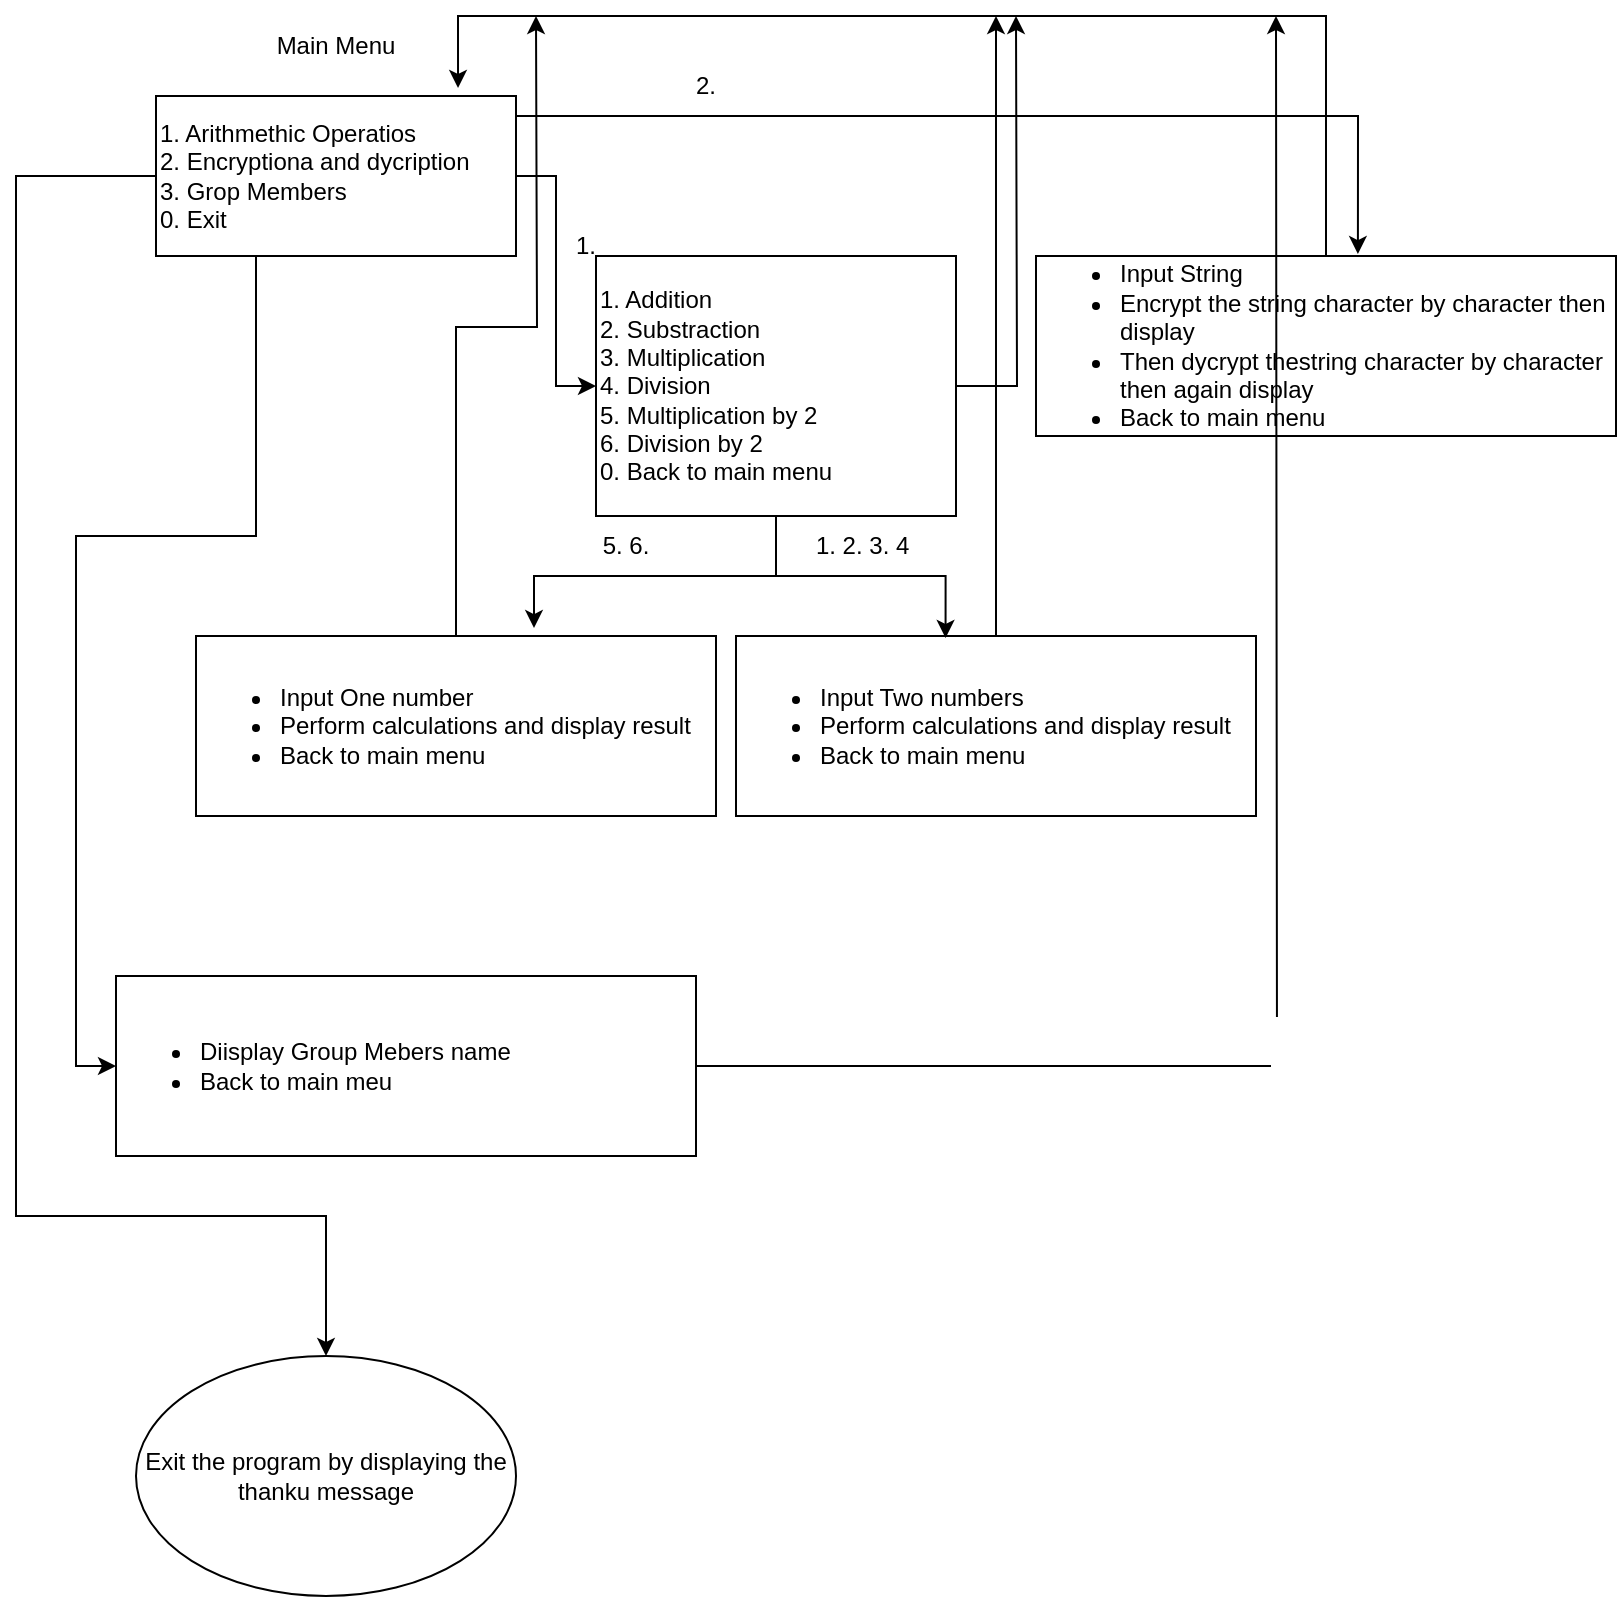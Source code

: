 <mxfile version="24.4.0" type="device">
  <diagram name="Page-1" id="M-7XmRVQUcAZlcDIPF9i">
    <mxGraphModel dx="1098" dy="988" grid="1" gridSize="10" guides="1" tooltips="1" connect="1" arrows="1" fold="1" page="1" pageScale="1" pageWidth="850" pageHeight="1100" math="0" shadow="0">
      <root>
        <mxCell id="0" />
        <mxCell id="1" parent="0" />
        <mxCell id="Z_C3GJ4FYXmf0nMAyV03-17" style="edgeStyle=orthogonalEdgeStyle;rounded=0;orthogonalLoop=1;jettySize=auto;html=1;" edge="1" parent="1" source="Z_C3GJ4FYXmf0nMAyV03-2" target="Z_C3GJ4FYXmf0nMAyV03-4">
          <mxGeometry relative="1" as="geometry" />
        </mxCell>
        <mxCell id="Z_C3GJ4FYXmf0nMAyV03-38" style="edgeStyle=orthogonalEdgeStyle;rounded=0;orthogonalLoop=1;jettySize=auto;html=1;entryX=0;entryY=0.5;entryDx=0;entryDy=0;" edge="1" parent="1" source="Z_C3GJ4FYXmf0nMAyV03-2" target="Z_C3GJ4FYXmf0nMAyV03-37">
          <mxGeometry relative="1" as="geometry">
            <Array as="points">
              <mxPoint x="140" y="280" />
              <mxPoint x="50" y="280" />
              <mxPoint x="50" y="545" />
            </Array>
          </mxGeometry>
        </mxCell>
        <mxCell id="Z_C3GJ4FYXmf0nMAyV03-41" style="edgeStyle=orthogonalEdgeStyle;rounded=0;orthogonalLoop=1;jettySize=auto;html=1;entryX=0.5;entryY=0;entryDx=0;entryDy=0;" edge="1" parent="1" source="Z_C3GJ4FYXmf0nMAyV03-2" target="Z_C3GJ4FYXmf0nMAyV03-40">
          <mxGeometry relative="1" as="geometry">
            <Array as="points">
              <mxPoint x="20" y="100" />
              <mxPoint x="20" y="620" />
              <mxPoint x="175" y="620" />
            </Array>
          </mxGeometry>
        </mxCell>
        <mxCell id="Z_C3GJ4FYXmf0nMAyV03-2" value="1. Arithmethic Operatios&lt;div&gt;2. Encryptiona and dycription&lt;/div&gt;&lt;div&gt;3. Grop Members&lt;/div&gt;&lt;div&gt;0. Exit&lt;/div&gt;" style="rounded=0;whiteSpace=wrap;html=1;align=left;" vertex="1" parent="1">
          <mxGeometry x="90" y="60" width="180" height="80" as="geometry" />
        </mxCell>
        <mxCell id="Z_C3GJ4FYXmf0nMAyV03-3" value="Main Menu" style="text;strokeColor=none;align=center;fillColor=none;html=1;verticalAlign=middle;whiteSpace=wrap;rounded=0;" vertex="1" parent="1">
          <mxGeometry x="135" y="20" width="90" height="30" as="geometry" />
        </mxCell>
        <mxCell id="Z_C3GJ4FYXmf0nMAyV03-32" style="edgeStyle=orthogonalEdgeStyle;rounded=0;orthogonalLoop=1;jettySize=auto;html=1;" edge="1" parent="1" source="Z_C3GJ4FYXmf0nMAyV03-4">
          <mxGeometry relative="1" as="geometry">
            <mxPoint x="520" y="20" as="targetPoint" />
          </mxGeometry>
        </mxCell>
        <mxCell id="Z_C3GJ4FYXmf0nMAyV03-4" value="1. Addition&lt;div&gt;2. Substraction&lt;/div&gt;&lt;div&gt;3. Multiplication&lt;/div&gt;&lt;div&gt;4. Division&lt;/div&gt;&lt;div&gt;5. Multiplication by 2&lt;/div&gt;&lt;div&gt;6. Division by 2&lt;/div&gt;&lt;div&gt;0. Back to main menu&lt;/div&gt;" style="rounded=0;whiteSpace=wrap;html=1;align=left;" vertex="1" parent="1">
          <mxGeometry x="310" y="140" width="180" height="130" as="geometry" />
        </mxCell>
        <mxCell id="Z_C3GJ4FYXmf0nMAyV03-5" value="1." style="text;strokeColor=none;align=center;fillColor=none;html=1;verticalAlign=middle;whiteSpace=wrap;rounded=0;" vertex="1" parent="1">
          <mxGeometry x="260" y="120" width="90" height="30" as="geometry" />
        </mxCell>
        <mxCell id="Z_C3GJ4FYXmf0nMAyV03-10" value="&lt;ul&gt;&lt;li&gt;Input String&lt;/li&gt;&lt;li&gt;Encrypt the string character by character then display&lt;/li&gt;&lt;li&gt;Then dycrypt thestring character by character then again display&lt;/li&gt;&lt;li&gt;Back to main menu&lt;/li&gt;&lt;/ul&gt;" style="rounded=0;whiteSpace=wrap;html=1;align=left;" vertex="1" parent="1">
          <mxGeometry x="530" y="140" width="290" height="90" as="geometry" />
        </mxCell>
        <mxCell id="Z_C3GJ4FYXmf0nMAyV03-12" style="edgeStyle=orthogonalEdgeStyle;rounded=0;orthogonalLoop=1;jettySize=auto;html=1;entryX=0.555;entryY=-0.011;entryDx=0;entryDy=0;entryPerimeter=0;" edge="1" parent="1" target="Z_C3GJ4FYXmf0nMAyV03-10">
          <mxGeometry relative="1" as="geometry">
            <mxPoint x="270" y="80.99" as="sourcePoint" />
            <mxPoint x="688" y="130" as="targetPoint" />
            <Array as="points">
              <mxPoint x="270" y="70" />
              <mxPoint x="691" y="70" />
            </Array>
          </mxGeometry>
        </mxCell>
        <mxCell id="Z_C3GJ4FYXmf0nMAyV03-13" value="2." style="text;strokeColor=none;align=center;fillColor=none;html=1;verticalAlign=middle;whiteSpace=wrap;rounded=0;" vertex="1" parent="1">
          <mxGeometry x="320" y="40" width="90" height="30" as="geometry" />
        </mxCell>
        <mxCell id="Z_C3GJ4FYXmf0nMAyV03-15" style="edgeStyle=orthogonalEdgeStyle;rounded=0;orthogonalLoop=1;jettySize=auto;html=1;entryX=0.839;entryY=-0.05;entryDx=0;entryDy=0;entryPerimeter=0;" edge="1" parent="1" source="Z_C3GJ4FYXmf0nMAyV03-10" target="Z_C3GJ4FYXmf0nMAyV03-2">
          <mxGeometry relative="1" as="geometry">
            <Array as="points">
              <mxPoint x="675" y="20" />
              <mxPoint x="241" y="20" />
            </Array>
          </mxGeometry>
        </mxCell>
        <mxCell id="Z_C3GJ4FYXmf0nMAyV03-27" style="edgeStyle=orthogonalEdgeStyle;rounded=0;orthogonalLoop=1;jettySize=auto;html=1;" edge="1" parent="1" source="Z_C3GJ4FYXmf0nMAyV03-20">
          <mxGeometry relative="1" as="geometry">
            <mxPoint x="510" y="20" as="targetPoint" />
          </mxGeometry>
        </mxCell>
        <mxCell id="Z_C3GJ4FYXmf0nMAyV03-20" value="&lt;ul&gt;&lt;li&gt;Input Two numbers&lt;/li&gt;&lt;li&gt;Perform calculations and display result&lt;/li&gt;&lt;li&gt;Back to main menu&lt;/li&gt;&lt;/ul&gt;" style="rounded=0;whiteSpace=wrap;html=1;align=left;" vertex="1" parent="1">
          <mxGeometry x="380" y="330" width="260" height="90" as="geometry" />
        </mxCell>
        <mxCell id="Z_C3GJ4FYXmf0nMAyV03-22" style="edgeStyle=orthogonalEdgeStyle;rounded=0;orthogonalLoop=1;jettySize=auto;html=1;entryX=0.403;entryY=0.011;entryDx=0;entryDy=0;entryPerimeter=0;" edge="1" parent="1" source="Z_C3GJ4FYXmf0nMAyV03-4" target="Z_C3GJ4FYXmf0nMAyV03-20">
          <mxGeometry relative="1" as="geometry">
            <Array as="points">
              <mxPoint x="400" y="300" />
              <mxPoint x="485" y="300" />
            </Array>
          </mxGeometry>
        </mxCell>
        <mxCell id="Z_C3GJ4FYXmf0nMAyV03-30" style="edgeStyle=orthogonalEdgeStyle;rounded=0;orthogonalLoop=1;jettySize=auto;html=1;" edge="1" parent="1" source="Z_C3GJ4FYXmf0nMAyV03-24">
          <mxGeometry relative="1" as="geometry">
            <mxPoint x="280" y="20" as="targetPoint" />
          </mxGeometry>
        </mxCell>
        <mxCell id="Z_C3GJ4FYXmf0nMAyV03-24" value="&lt;ul&gt;&lt;li&gt;Input One number&lt;/li&gt;&lt;li&gt;Perform calculations and display result&lt;/li&gt;&lt;li&gt;Back to main menu&lt;/li&gt;&lt;/ul&gt;" style="rounded=0;whiteSpace=wrap;html=1;align=left;" vertex="1" parent="1">
          <mxGeometry x="110" y="330" width="260" height="90" as="geometry" />
        </mxCell>
        <mxCell id="Z_C3GJ4FYXmf0nMAyV03-25" style="edgeStyle=orthogonalEdgeStyle;rounded=0;orthogonalLoop=1;jettySize=auto;html=1;entryX=0.65;entryY=-0.044;entryDx=0;entryDy=0;entryPerimeter=0;" edge="1" parent="1" source="Z_C3GJ4FYXmf0nMAyV03-4" target="Z_C3GJ4FYXmf0nMAyV03-24">
          <mxGeometry relative="1" as="geometry" />
        </mxCell>
        <mxCell id="Z_C3GJ4FYXmf0nMAyV03-33" value="1. 2. 3. 4&amp;nbsp;" style="text;strokeColor=none;align=center;fillColor=none;html=1;verticalAlign=middle;whiteSpace=wrap;rounded=0;" vertex="1" parent="1">
          <mxGeometry x="400" y="270" width="90" height="30" as="geometry" />
        </mxCell>
        <mxCell id="Z_C3GJ4FYXmf0nMAyV03-34" value="5. 6." style="text;strokeColor=none;align=center;fillColor=none;html=1;verticalAlign=middle;whiteSpace=wrap;rounded=0;" vertex="1" parent="1">
          <mxGeometry x="280" y="270" width="90" height="30" as="geometry" />
        </mxCell>
        <mxCell id="Z_C3GJ4FYXmf0nMAyV03-39" style="edgeStyle=orthogonalEdgeStyle;rounded=0;orthogonalLoop=1;jettySize=auto;html=1;" edge="1" parent="1" source="Z_C3GJ4FYXmf0nMAyV03-37">
          <mxGeometry relative="1" as="geometry">
            <mxPoint x="650" y="20" as="targetPoint" />
          </mxGeometry>
        </mxCell>
        <mxCell id="Z_C3GJ4FYXmf0nMAyV03-37" value="&lt;ul&gt;&lt;li&gt;Diisplay Group Mebers name&amp;nbsp;&lt;/li&gt;&lt;li&gt;Back to main meu&lt;/li&gt;&lt;/ul&gt;" style="rounded=0;whiteSpace=wrap;html=1;align=left;" vertex="1" parent="1">
          <mxGeometry x="70" y="500" width="290" height="90" as="geometry" />
        </mxCell>
        <mxCell id="Z_C3GJ4FYXmf0nMAyV03-40" value="Exit the program by displaying the thanku message" style="ellipse;whiteSpace=wrap;html=1;" vertex="1" parent="1">
          <mxGeometry x="80" y="690" width="190" height="120" as="geometry" />
        </mxCell>
      </root>
    </mxGraphModel>
  </diagram>
</mxfile>
